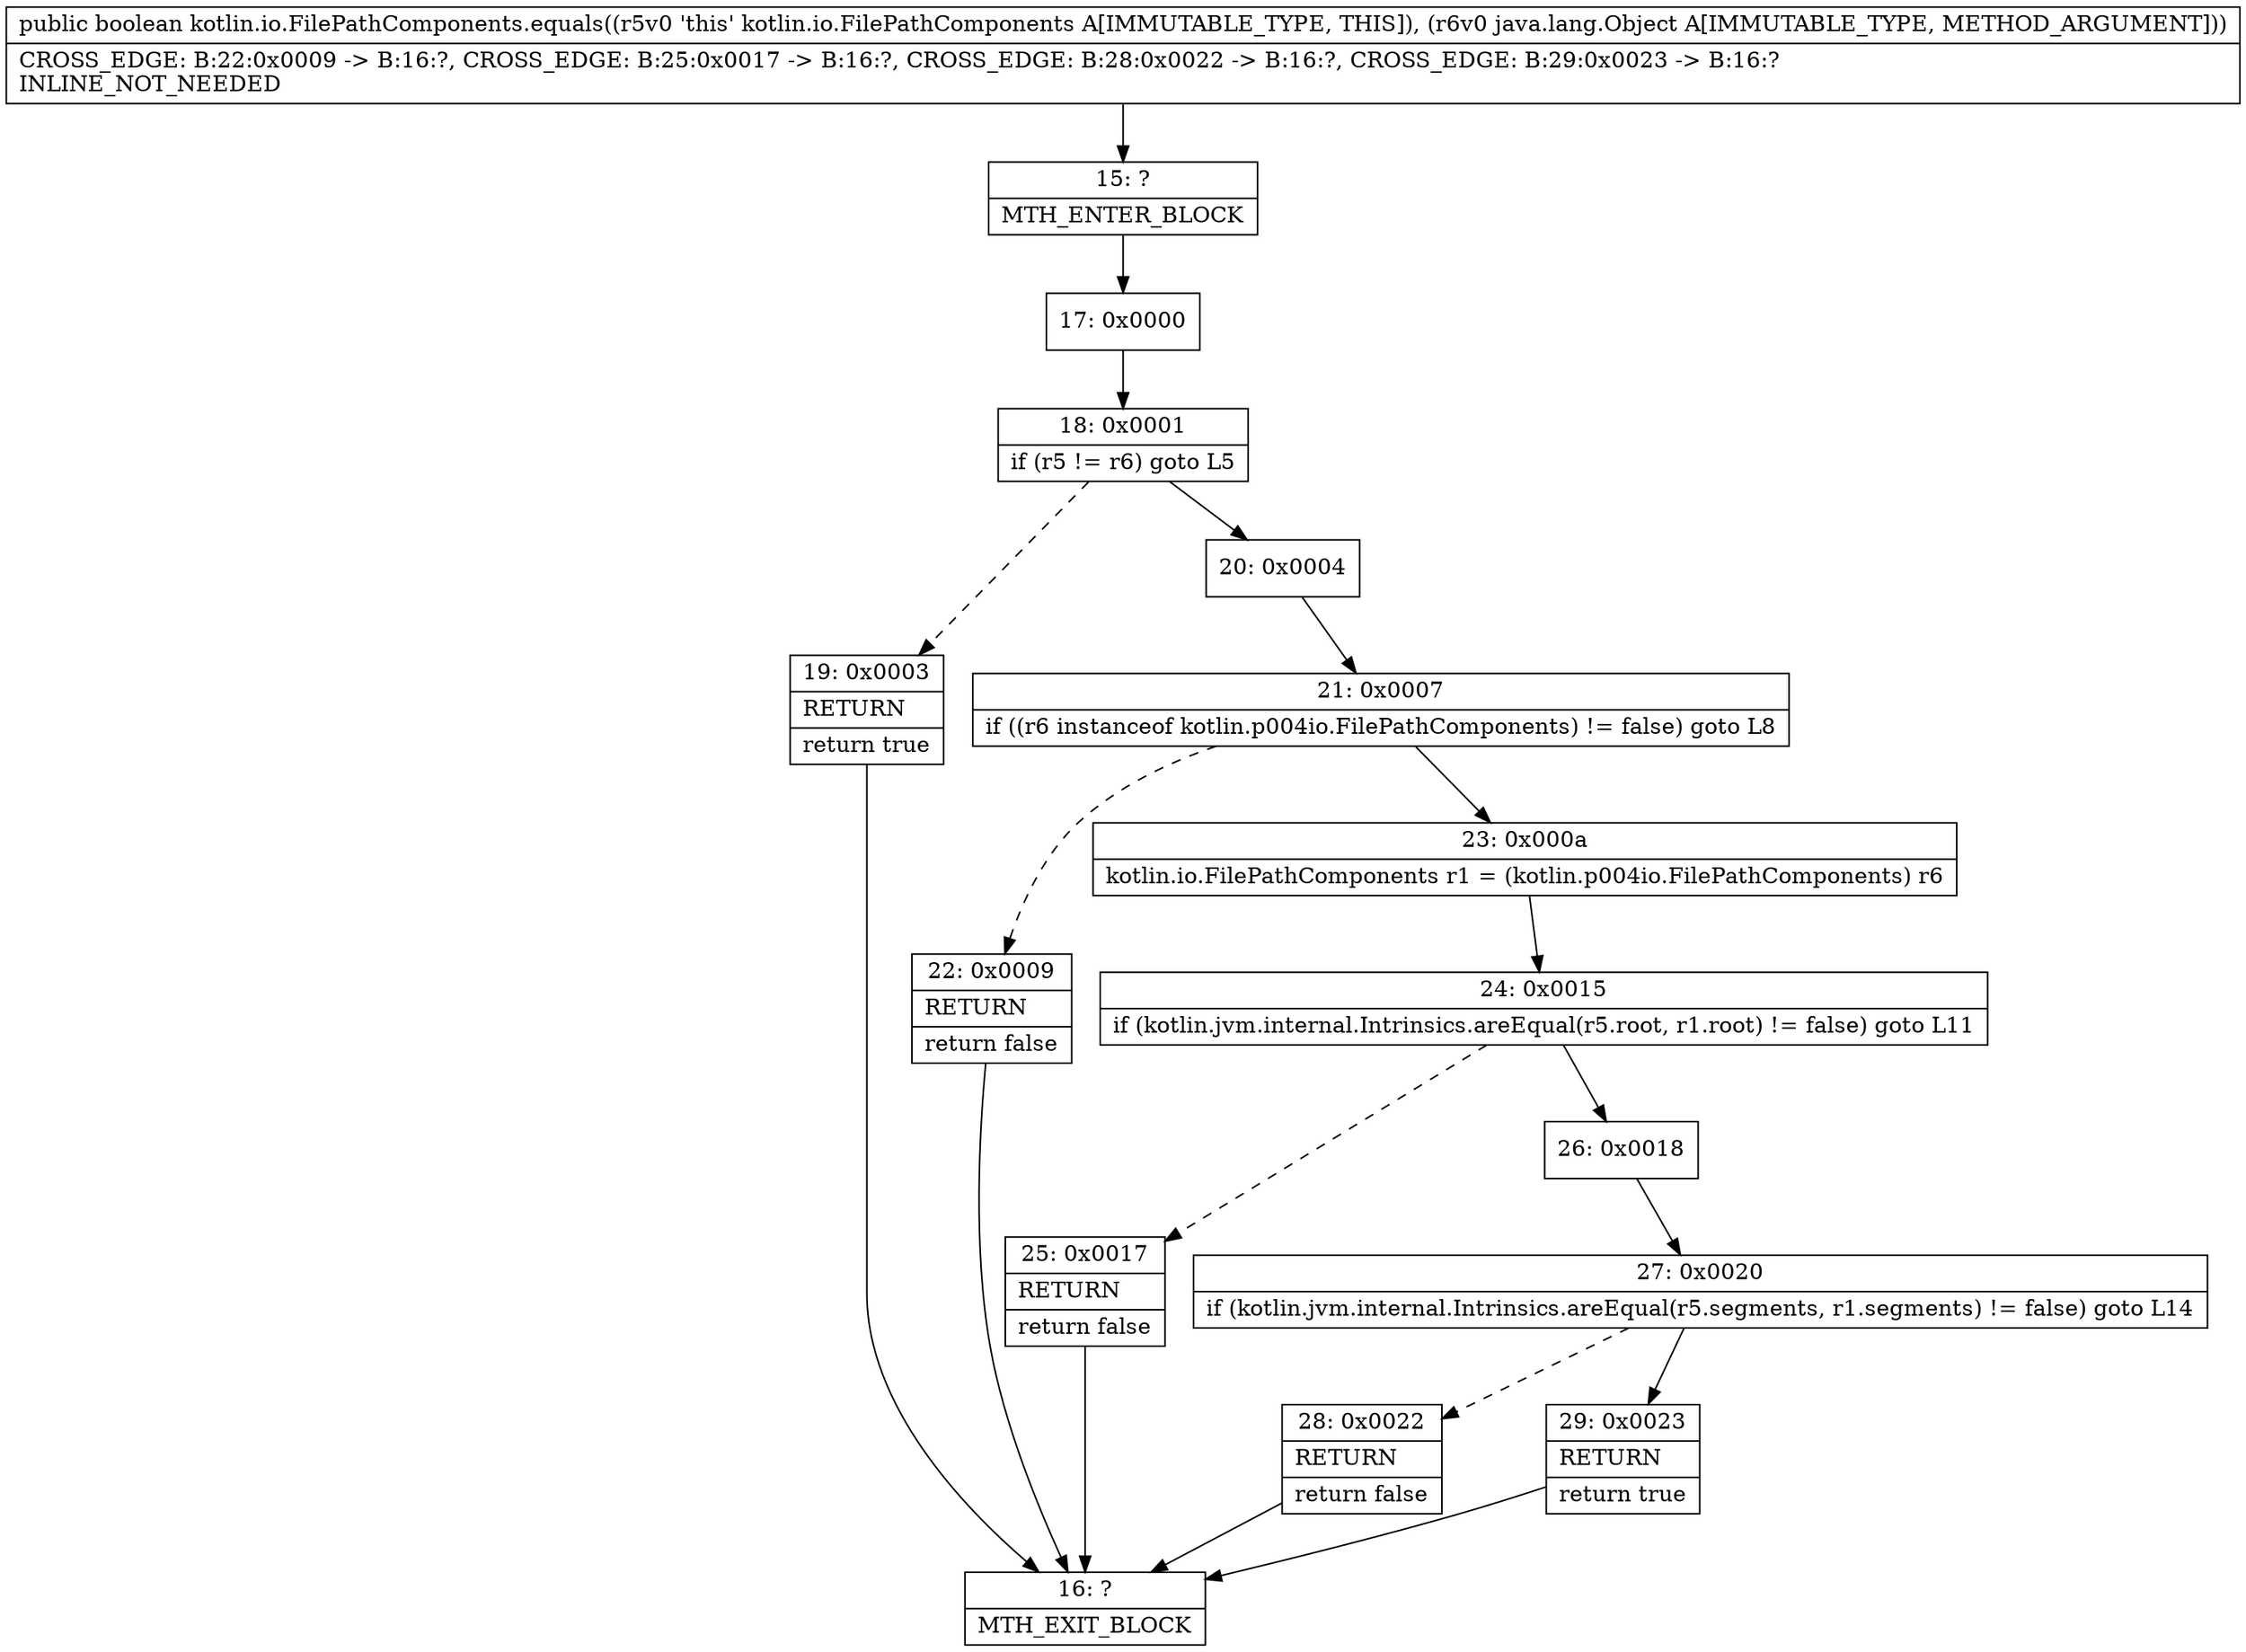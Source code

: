 digraph "CFG forkotlin.io.FilePathComponents.equals(Ljava\/lang\/Object;)Z" {
Node_15 [shape=record,label="{15\:\ ?|MTH_ENTER_BLOCK\l}"];
Node_17 [shape=record,label="{17\:\ 0x0000}"];
Node_18 [shape=record,label="{18\:\ 0x0001|if (r5 != r6) goto L5\l}"];
Node_19 [shape=record,label="{19\:\ 0x0003|RETURN\l|return true\l}"];
Node_16 [shape=record,label="{16\:\ ?|MTH_EXIT_BLOCK\l}"];
Node_20 [shape=record,label="{20\:\ 0x0004}"];
Node_21 [shape=record,label="{21\:\ 0x0007|if ((r6 instanceof kotlin.p004io.FilePathComponents) != false) goto L8\l}"];
Node_22 [shape=record,label="{22\:\ 0x0009|RETURN\l|return false\l}"];
Node_23 [shape=record,label="{23\:\ 0x000a|kotlin.io.FilePathComponents r1 = (kotlin.p004io.FilePathComponents) r6\l}"];
Node_24 [shape=record,label="{24\:\ 0x0015|if (kotlin.jvm.internal.Intrinsics.areEqual(r5.root, r1.root) != false) goto L11\l}"];
Node_25 [shape=record,label="{25\:\ 0x0017|RETURN\l|return false\l}"];
Node_26 [shape=record,label="{26\:\ 0x0018}"];
Node_27 [shape=record,label="{27\:\ 0x0020|if (kotlin.jvm.internal.Intrinsics.areEqual(r5.segments, r1.segments) != false) goto L14\l}"];
Node_28 [shape=record,label="{28\:\ 0x0022|RETURN\l|return false\l}"];
Node_29 [shape=record,label="{29\:\ 0x0023|RETURN\l|return true\l}"];
MethodNode[shape=record,label="{public boolean kotlin.io.FilePathComponents.equals((r5v0 'this' kotlin.io.FilePathComponents A[IMMUTABLE_TYPE, THIS]), (r6v0 java.lang.Object A[IMMUTABLE_TYPE, METHOD_ARGUMENT]))  | CROSS_EDGE: B:22:0x0009 \-\> B:16:?, CROSS_EDGE: B:25:0x0017 \-\> B:16:?, CROSS_EDGE: B:28:0x0022 \-\> B:16:?, CROSS_EDGE: B:29:0x0023 \-\> B:16:?\lINLINE_NOT_NEEDED\l}"];
MethodNode -> Node_15;Node_15 -> Node_17;
Node_17 -> Node_18;
Node_18 -> Node_19[style=dashed];
Node_18 -> Node_20;
Node_19 -> Node_16;
Node_20 -> Node_21;
Node_21 -> Node_22[style=dashed];
Node_21 -> Node_23;
Node_22 -> Node_16;
Node_23 -> Node_24;
Node_24 -> Node_25[style=dashed];
Node_24 -> Node_26;
Node_25 -> Node_16;
Node_26 -> Node_27;
Node_27 -> Node_28[style=dashed];
Node_27 -> Node_29;
Node_28 -> Node_16;
Node_29 -> Node_16;
}


